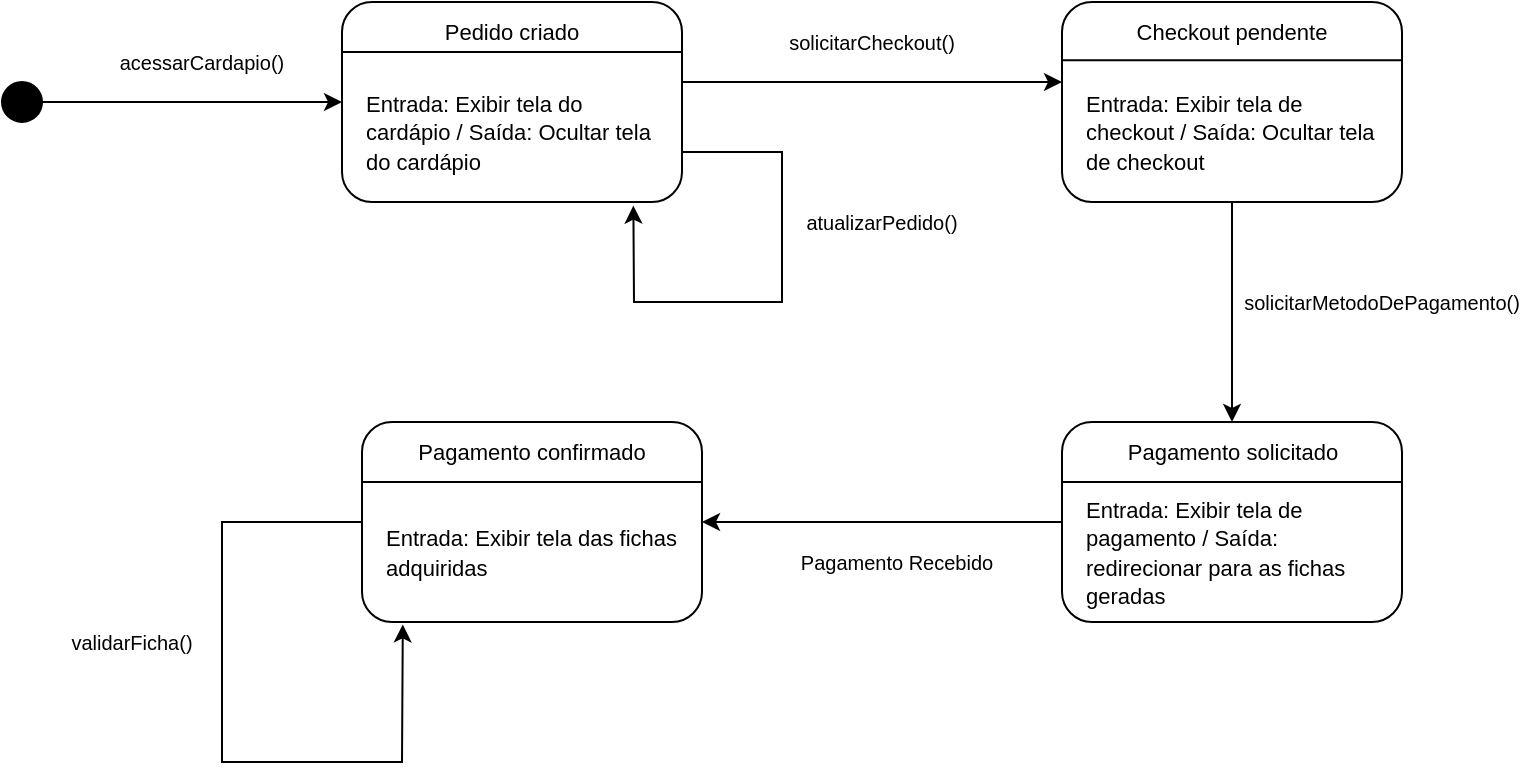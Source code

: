 <mxfile version="26.2.13">
  <diagram name="Page-1" id="Ygi4Yn-CcqNMMHZYRCvq">
    <mxGraphModel dx="1044" dy="561" grid="1" gridSize="10" guides="1" tooltips="1" connect="1" arrows="1" fold="1" page="1" pageScale="1" pageWidth="850" pageHeight="1100" math="0" shadow="0">
      <root>
        <mxCell id="0" />
        <mxCell id="1" parent="0" />
        <mxCell id="e2pyPR-dJ39FMkn59MaY-1" value="" style="ellipse;whiteSpace=wrap;html=1;aspect=fixed;fillColor=#000000;" vertex="1" parent="1">
          <mxGeometry x="40" y="110" width="20" height="20" as="geometry" />
        </mxCell>
        <mxCell id="e2pyPR-dJ39FMkn59MaY-2" value="" style="rounded=1;whiteSpace=wrap;html=1;" vertex="1" parent="1">
          <mxGeometry x="210" y="70" width="170" height="100" as="geometry" />
        </mxCell>
        <mxCell id="e2pyPR-dJ39FMkn59MaY-3" value="" style="endArrow=none;html=1;rounded=0;exitX=0;exitY=0.25;exitDx=0;exitDy=0;entryX=1;entryY=0.25;entryDx=0;entryDy=0;" edge="1" parent="1" source="e2pyPR-dJ39FMkn59MaY-2" target="e2pyPR-dJ39FMkn59MaY-2">
          <mxGeometry width="50" height="50" relative="1" as="geometry">
            <mxPoint x="450" y="320" as="sourcePoint" />
            <mxPoint x="500" y="270" as="targetPoint" />
          </mxGeometry>
        </mxCell>
        <mxCell id="e2pyPR-dJ39FMkn59MaY-4" value="&lt;font style=&quot;font-size: 11px;&quot;&gt;Pedido criado&lt;/font&gt;" style="text;html=1;align=center;verticalAlign=middle;whiteSpace=wrap;rounded=0;" vertex="1" parent="1">
          <mxGeometry x="245" y="80" width="100" height="10" as="geometry" />
        </mxCell>
        <mxCell id="e2pyPR-dJ39FMkn59MaY-7" value="&lt;span style=&quot;font-size: 11px;&quot;&gt;Entrada: Exibir tela do cardápio / Saída: Ocultar tela do cardápio&lt;/span&gt;" style="text;html=1;align=left;verticalAlign=middle;whiteSpace=wrap;rounded=0;" vertex="1" parent="1">
          <mxGeometry x="220" y="110" width="150" height="50" as="geometry" />
        </mxCell>
        <mxCell id="e2pyPR-dJ39FMkn59MaY-8" value="" style="endArrow=classic;html=1;rounded=0;exitX=1;exitY=0.5;exitDx=0;exitDy=0;entryX=0;entryY=0.5;entryDx=0;entryDy=0;" edge="1" parent="1" source="e2pyPR-dJ39FMkn59MaY-1" target="e2pyPR-dJ39FMkn59MaY-2">
          <mxGeometry width="50" height="50" relative="1" as="geometry">
            <mxPoint x="60" y="210" as="sourcePoint" />
            <mxPoint x="110" y="160" as="targetPoint" />
          </mxGeometry>
        </mxCell>
        <mxCell id="e2pyPR-dJ39FMkn59MaY-9" value="&lt;font style=&quot;font-size: 10px;&quot;&gt;acessarCardapio()&lt;/font&gt;" style="text;html=1;align=center;verticalAlign=middle;whiteSpace=wrap;rounded=0;" vertex="1" parent="1">
          <mxGeometry x="90" y="90" width="100" height="20" as="geometry" />
        </mxCell>
        <mxCell id="e2pyPR-dJ39FMkn59MaY-10" value="" style="endArrow=classic;html=1;rounded=0;exitX=1;exitY=0.75;exitDx=0;exitDy=0;entryX=0.857;entryY=1.018;entryDx=0;entryDy=0;entryPerimeter=0;" edge="1" parent="1" source="e2pyPR-dJ39FMkn59MaY-2" target="e2pyPR-dJ39FMkn59MaY-2">
          <mxGeometry width="50" height="50" relative="1" as="geometry">
            <mxPoint x="440" y="160" as="sourcePoint" />
            <mxPoint x="340" y="220" as="targetPoint" />
            <Array as="points">
              <mxPoint x="430" y="145" />
              <mxPoint x="430" y="180" />
              <mxPoint x="430" y="220" />
              <mxPoint x="356" y="220" />
            </Array>
          </mxGeometry>
        </mxCell>
        <mxCell id="e2pyPR-dJ39FMkn59MaY-11" value="&lt;span style=&quot;font-size: 10px;&quot;&gt;atualizarPedido()&lt;/span&gt;" style="text;html=1;align=center;verticalAlign=middle;whiteSpace=wrap;rounded=0;" vertex="1" parent="1">
          <mxGeometry x="430" y="170" width="100" height="20" as="geometry" />
        </mxCell>
        <mxCell id="e2pyPR-dJ39FMkn59MaY-13" value="" style="rounded=1;whiteSpace=wrap;html=1;" vertex="1" parent="1">
          <mxGeometry x="570" y="70" width="170" height="100" as="geometry" />
        </mxCell>
        <mxCell id="e2pyPR-dJ39FMkn59MaY-14" value="&lt;span style=&quot;font-size: 11px;&quot;&gt;Entrada: Exibir tela de checkout / Saída: Ocultar tela de checkout&lt;/span&gt;" style="text;html=1;align=left;verticalAlign=middle;whiteSpace=wrap;rounded=0;" vertex="1" parent="1">
          <mxGeometry x="580" y="110" width="150" height="50" as="geometry" />
        </mxCell>
        <mxCell id="e2pyPR-dJ39FMkn59MaY-15" value="&lt;span style=&quot;font-size: 11px;&quot;&gt;Checkout pendente&lt;/span&gt;" style="text;html=1;align=center;verticalAlign=middle;whiteSpace=wrap;rounded=0;" vertex="1" parent="1">
          <mxGeometry x="605" y="80" width="100" height="10" as="geometry" />
        </mxCell>
        <mxCell id="e2pyPR-dJ39FMkn59MaY-16" value="" style="endArrow=none;html=1;rounded=0;exitX=0;exitY=0.25;exitDx=0;exitDy=0;entryX=1;entryY=0.25;entryDx=0;entryDy=0;" edge="1" parent="1">
          <mxGeometry width="50" height="50" relative="1" as="geometry">
            <mxPoint x="570" y="99.17" as="sourcePoint" />
            <mxPoint x="740" y="99.17" as="targetPoint" />
          </mxGeometry>
        </mxCell>
        <mxCell id="e2pyPR-dJ39FMkn59MaY-17" value="" style="endArrow=classic;html=1;rounded=0;exitX=1;exitY=0.5;exitDx=0;exitDy=0;entryX=0;entryY=0.4;entryDx=0;entryDy=0;entryPerimeter=0;" edge="1" parent="1" target="e2pyPR-dJ39FMkn59MaY-13">
          <mxGeometry width="50" height="50" relative="1" as="geometry">
            <mxPoint x="380" y="110" as="sourcePoint" />
            <mxPoint x="530" y="110" as="targetPoint" />
          </mxGeometry>
        </mxCell>
        <mxCell id="e2pyPR-dJ39FMkn59MaY-18" value="&lt;span style=&quot;font-size: 10px;&quot;&gt;solicitarCheckout()&lt;/span&gt;" style="text;html=1;align=center;verticalAlign=middle;whiteSpace=wrap;rounded=0;" vertex="1" parent="1">
          <mxGeometry x="425" y="80" width="100" height="20" as="geometry" />
        </mxCell>
        <mxCell id="e2pyPR-dJ39FMkn59MaY-20" value="" style="rounded=1;whiteSpace=wrap;html=1;" vertex="1" parent="1">
          <mxGeometry x="570" y="280" width="170" height="100" as="geometry" />
        </mxCell>
        <mxCell id="e2pyPR-dJ39FMkn59MaY-21" value="&lt;span style=&quot;font-size: 11px;&quot;&gt;Entrada: Exibir tela de pagamento / Saída: redirecionar para as fichas geradas&lt;/span&gt;" style="text;html=1;align=left;verticalAlign=middle;whiteSpace=wrap;rounded=0;" vertex="1" parent="1">
          <mxGeometry x="580" y="320" width="150" height="50" as="geometry" />
        </mxCell>
        <mxCell id="e2pyPR-dJ39FMkn59MaY-22" value="&lt;span style=&quot;font-size: 11px;&quot;&gt;Pagamento solicitado&lt;/span&gt;" style="text;html=1;align=center;verticalAlign=middle;whiteSpace=wrap;rounded=0;" vertex="1" parent="1">
          <mxGeometry x="597.5" y="290" width="115" height="10" as="geometry" />
        </mxCell>
        <mxCell id="e2pyPR-dJ39FMkn59MaY-23" value="" style="endArrow=none;html=1;rounded=0;exitX=0;exitY=0.25;exitDx=0;exitDy=0;entryX=1;entryY=0.25;entryDx=0;entryDy=0;" edge="1" parent="1">
          <mxGeometry width="50" height="50" relative="1" as="geometry">
            <mxPoint x="570" y="310" as="sourcePoint" />
            <mxPoint x="740" y="310" as="targetPoint" />
          </mxGeometry>
        </mxCell>
        <mxCell id="e2pyPR-dJ39FMkn59MaY-24" value="" style="endArrow=classic;html=1;rounded=0;exitX=0.5;exitY=1;exitDx=0;exitDy=0;entryX=0.5;entryY=0;entryDx=0;entryDy=0;" edge="1" parent="1" source="e2pyPR-dJ39FMkn59MaY-13" target="e2pyPR-dJ39FMkn59MaY-20">
          <mxGeometry width="50" height="50" relative="1" as="geometry">
            <mxPoint x="605" y="220" as="sourcePoint" />
            <mxPoint x="795" y="220" as="targetPoint" />
          </mxGeometry>
        </mxCell>
        <mxCell id="e2pyPR-dJ39FMkn59MaY-25" value="&lt;span style=&quot;font-size: 10px;&quot;&gt;solicitarMetodoDePagamento()&lt;/span&gt;" style="text;html=1;align=center;verticalAlign=middle;whiteSpace=wrap;rounded=0;" vertex="1" parent="1">
          <mxGeometry x="680" y="210" width="100" height="20" as="geometry" />
        </mxCell>
        <mxCell id="e2pyPR-dJ39FMkn59MaY-26" value="" style="rounded=1;whiteSpace=wrap;html=1;" vertex="1" parent="1">
          <mxGeometry x="220" y="280" width="170" height="100" as="geometry" />
        </mxCell>
        <mxCell id="e2pyPR-dJ39FMkn59MaY-27" value="&lt;span style=&quot;font-size: 11px;&quot;&gt;Pagamento confirmado&lt;/span&gt;" style="text;html=1;align=center;verticalAlign=middle;whiteSpace=wrap;rounded=0;" vertex="1" parent="1">
          <mxGeometry x="240" y="290" width="130" height="10" as="geometry" />
        </mxCell>
        <mxCell id="e2pyPR-dJ39FMkn59MaY-29" value="" style="endArrow=none;html=1;rounded=0;exitX=0;exitY=0.25;exitDx=0;exitDy=0;entryX=1;entryY=0.25;entryDx=0;entryDy=0;" edge="1" parent="1">
          <mxGeometry width="50" height="50" relative="1" as="geometry">
            <mxPoint x="220" y="310" as="sourcePoint" />
            <mxPoint x="390" y="310" as="targetPoint" />
          </mxGeometry>
        </mxCell>
        <mxCell id="e2pyPR-dJ39FMkn59MaY-30" value="&lt;span style=&quot;font-size: 11px;&quot;&gt;Entrada: Exibir tela das fichas adquiridas&lt;/span&gt;" style="text;html=1;align=left;verticalAlign=middle;whiteSpace=wrap;rounded=0;" vertex="1" parent="1">
          <mxGeometry x="230" y="320" width="150" height="50" as="geometry" />
        </mxCell>
        <mxCell id="e2pyPR-dJ39FMkn59MaY-31" value="" style="endArrow=classic;html=1;rounded=0;exitX=0;exitY=0.5;exitDx=0;exitDy=0;entryX=1;entryY=0.5;entryDx=0;entryDy=0;" edge="1" parent="1" source="e2pyPR-dJ39FMkn59MaY-20" target="e2pyPR-dJ39FMkn59MaY-26">
          <mxGeometry width="50" height="50" relative="1" as="geometry">
            <mxPoint x="610" y="380" as="sourcePoint" />
            <mxPoint x="610" y="490" as="targetPoint" />
          </mxGeometry>
        </mxCell>
        <mxCell id="e2pyPR-dJ39FMkn59MaY-32" value="&lt;span style=&quot;font-size: 10px;&quot;&gt;Pagamento Recebido&lt;/span&gt;" style="text;html=1;align=center;verticalAlign=middle;whiteSpace=wrap;rounded=0;" vertex="1" parent="1">
          <mxGeometry x="425" y="340" width="125" height="20" as="geometry" />
        </mxCell>
        <mxCell id="e2pyPR-dJ39FMkn59MaY-33" value="" style="endArrow=classic;html=1;rounded=0;exitX=0;exitY=0.5;exitDx=0;exitDy=0;entryX=0.12;entryY=1.012;entryDx=0;entryDy=0;entryPerimeter=0;" edge="1" parent="1" source="e2pyPR-dJ39FMkn59MaY-26" target="e2pyPR-dJ39FMkn59MaY-26">
          <mxGeometry width="50" height="50" relative="1" as="geometry">
            <mxPoint x="420" y="330" as="sourcePoint" />
            <mxPoint x="220" y="460" as="targetPoint" />
            <Array as="points">
              <mxPoint x="150" y="330" />
              <mxPoint x="150" y="450" />
              <mxPoint x="240" y="450" />
            </Array>
          </mxGeometry>
        </mxCell>
        <mxCell id="e2pyPR-dJ39FMkn59MaY-34" value="&lt;span style=&quot;font-size: 10px;&quot;&gt;validarFicha()&lt;/span&gt;" style="text;html=1;align=center;verticalAlign=middle;whiteSpace=wrap;rounded=0;" vertex="1" parent="1">
          <mxGeometry x="60" y="380" width="90" height="20" as="geometry" />
        </mxCell>
      </root>
    </mxGraphModel>
  </diagram>
</mxfile>

